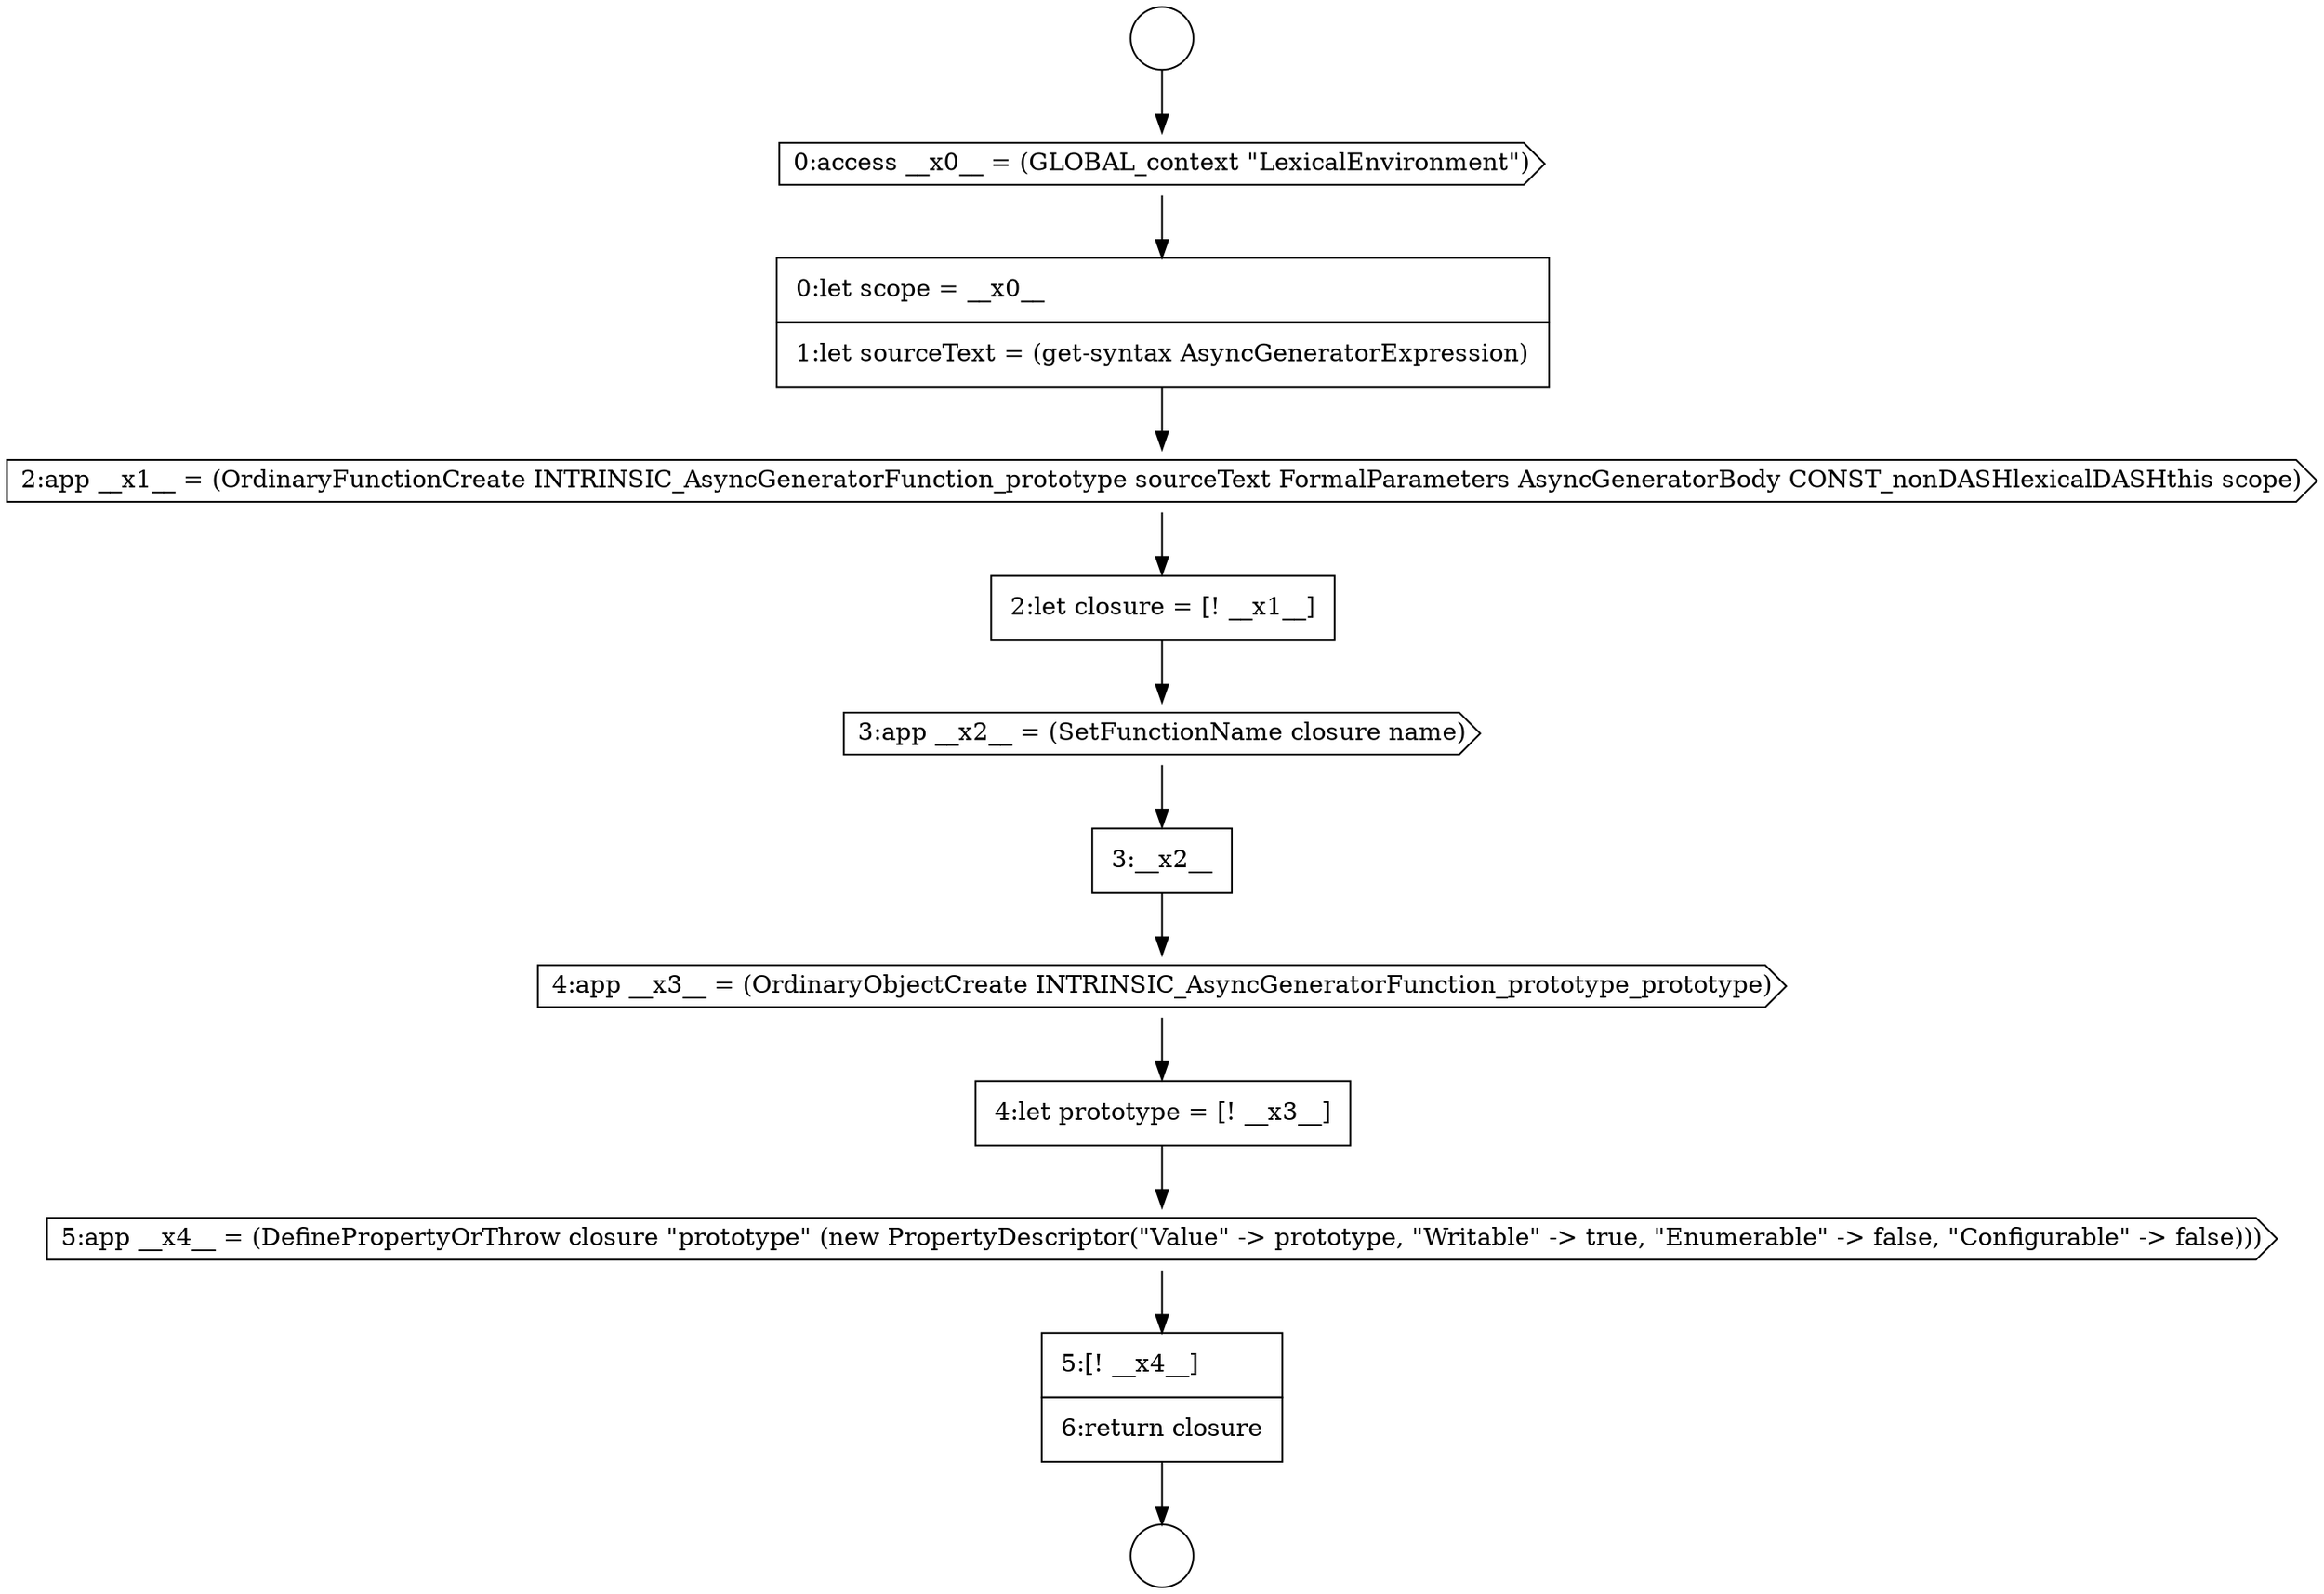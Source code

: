 digraph {
  node9509 [shape=cds, label=<<font color="black">4:app __x3__ = (OrdinaryObjectCreate INTRINSIC_AsyncGeneratorFunction_prototype_prototype)</font>> color="black" fillcolor="white" style=filled]
  node9501 [shape=circle label=" " color="black" fillcolor="white" style=filled]
  node9512 [shape=none, margin=0, label=<<font color="black">
    <table border="0" cellborder="1" cellspacing="0" cellpadding="10">
      <tr><td align="left">5:[! __x4__]</td></tr>
      <tr><td align="left">6:return closure</td></tr>
    </table>
  </font>> color="black" fillcolor="white" style=filled]
  node9508 [shape=none, margin=0, label=<<font color="black">
    <table border="0" cellborder="1" cellspacing="0" cellpadding="10">
      <tr><td align="left">3:__x2__</td></tr>
    </table>
  </font>> color="black" fillcolor="white" style=filled]
  node9502 [shape=circle label=" " color="black" fillcolor="white" style=filled]
  node9506 [shape=none, margin=0, label=<<font color="black">
    <table border="0" cellborder="1" cellspacing="0" cellpadding="10">
      <tr><td align="left">2:let closure = [! __x1__]</td></tr>
    </table>
  </font>> color="black" fillcolor="white" style=filled]
  node9511 [shape=cds, label=<<font color="black">5:app __x4__ = (DefinePropertyOrThrow closure &quot;prototype&quot; (new PropertyDescriptor(&quot;Value&quot; -&gt; prototype, &quot;Writable&quot; -&gt; true, &quot;Enumerable&quot; -&gt; false, &quot;Configurable&quot; -&gt; false)))</font>> color="black" fillcolor="white" style=filled]
  node9503 [shape=cds, label=<<font color="black">0:access __x0__ = (GLOBAL_context &quot;LexicalEnvironment&quot;)</font>> color="black" fillcolor="white" style=filled]
  node9507 [shape=cds, label=<<font color="black">3:app __x2__ = (SetFunctionName closure name)</font>> color="black" fillcolor="white" style=filled]
  node9505 [shape=cds, label=<<font color="black">2:app __x1__ = (OrdinaryFunctionCreate INTRINSIC_AsyncGeneratorFunction_prototype sourceText FormalParameters AsyncGeneratorBody CONST_nonDASHlexicalDASHthis scope)</font>> color="black" fillcolor="white" style=filled]
  node9510 [shape=none, margin=0, label=<<font color="black">
    <table border="0" cellborder="1" cellspacing="0" cellpadding="10">
      <tr><td align="left">4:let prototype = [! __x3__]</td></tr>
    </table>
  </font>> color="black" fillcolor="white" style=filled]
  node9504 [shape=none, margin=0, label=<<font color="black">
    <table border="0" cellborder="1" cellspacing="0" cellpadding="10">
      <tr><td align="left">0:let scope = __x0__</td></tr>
      <tr><td align="left">1:let sourceText = (get-syntax AsyncGeneratorExpression)</td></tr>
    </table>
  </font>> color="black" fillcolor="white" style=filled]
  node9507 -> node9508 [ color="black"]
  node9508 -> node9509 [ color="black"]
  node9509 -> node9510 [ color="black"]
  node9503 -> node9504 [ color="black"]
  node9505 -> node9506 [ color="black"]
  node9511 -> node9512 [ color="black"]
  node9512 -> node9502 [ color="black"]
  node9510 -> node9511 [ color="black"]
  node9506 -> node9507 [ color="black"]
  node9504 -> node9505 [ color="black"]
  node9501 -> node9503 [ color="black"]
}
